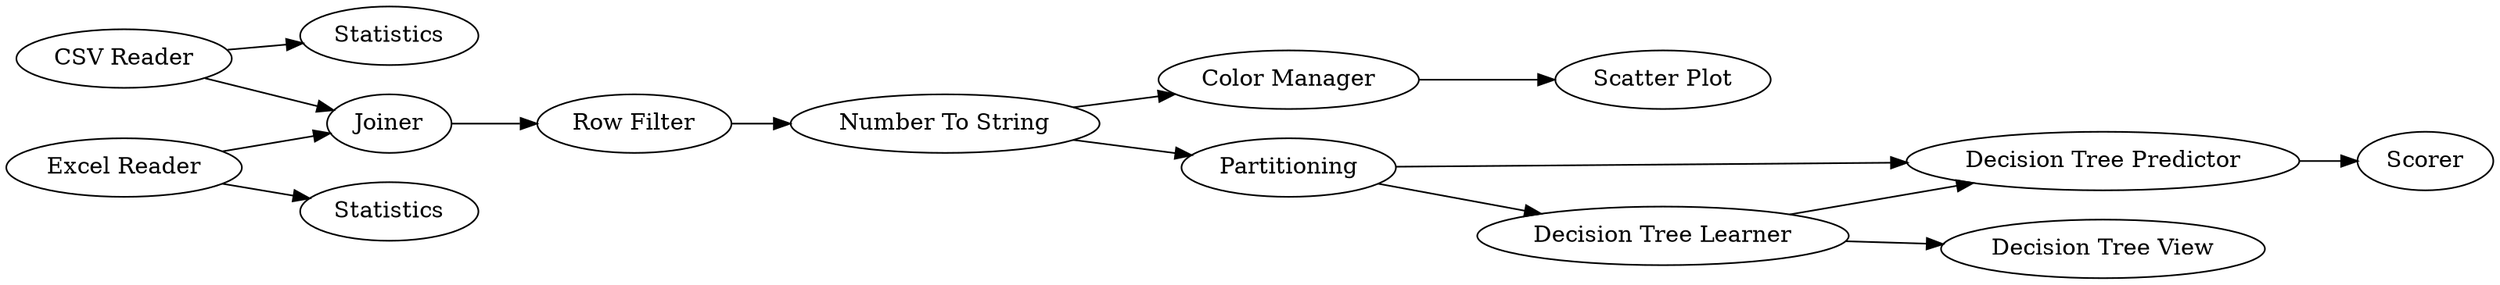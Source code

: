 digraph {
	12 -> 15
	7 -> 8
	8 -> 9
	2 -> 16
	3 -> 16
	3 -> 4
	13 -> 14
	16 -> 7
	11 -> 12
	9 -> 10
	2 -> 5
	11 -> 13
	13 -> 12
	8 -> 11
	5 [label=Statistics]
	16 [label=Joiner]
	14 [label="Decision Tree View"]
	13 [label="Decision Tree Learner"]
	7 [label="Row Filter"]
	9 [label="Color Manager"]
	11 [label=Partitioning]
	4 [label=Statistics]
	8 [label="Number To String"]
	15 [label=Scorer]
	12 [label="Decision Tree Predictor"]
	3 [label="Excel Reader"]
	2 [label="CSV Reader"]
	10 [label="Scatter Plot"]
	rankdir=LR
}
